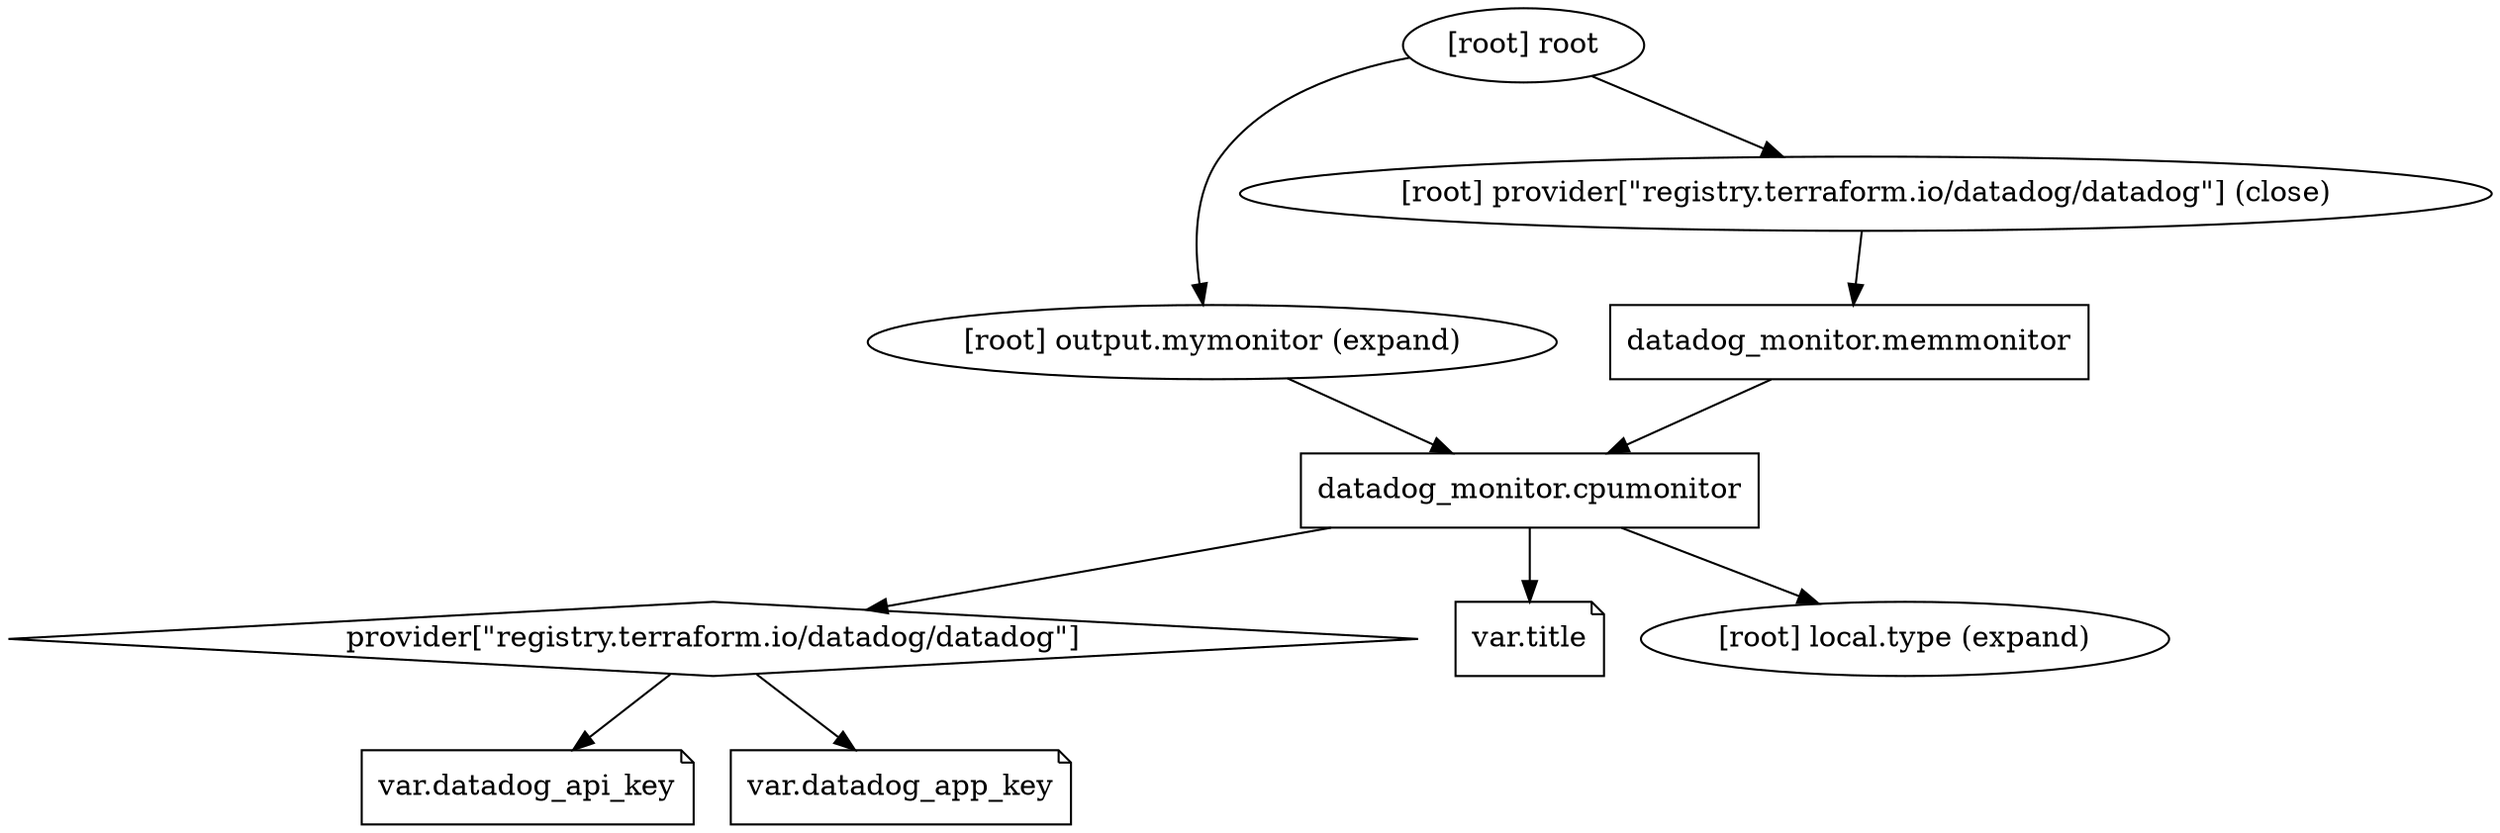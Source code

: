 
digraph {
	compound = "true"
	newrank = "true"
	subgraph "root" {
		"[root] datadog_monitor.cpumonitor (expand)" [label = "datadog_monitor.cpumonitor", shape = "box"]
		"[root] datadog_monitor.memmonitor (expand)" [label = "datadog_monitor.memmonitor", shape = "box"]
		"[root] provider[\"registry.terraform.io/datadog/datadog\"]" [label = "provider[\"registry.terraform.io/datadog/datadog\"]", shape = "diamond"]
		"[root] var.datadog_api_key" [label = "var.datadog_api_key", shape = "note"]
		"[root] var.datadog_app_key" [label = "var.datadog_app_key", shape = "note"]
		"[root] var.title" [label = "var.title", shape = "note"]
		"[root] datadog_monitor.cpumonitor (expand)" -> "[root] local.type (expand)"
		"[root] datadog_monitor.cpumonitor (expand)" -> "[root] provider[\"registry.terraform.io/datadog/datadog\"]"
		"[root] datadog_monitor.cpumonitor (expand)" -> "[root] var.title"
		"[root] datadog_monitor.memmonitor (expand)" -> "[root] datadog_monitor.cpumonitor (expand)"
		"[root] output.mymonitor (expand)" -> "[root] datadog_monitor.cpumonitor (expand)"
		"[root] provider[\"registry.terraform.io/datadog/datadog\"] (close)" -> "[root] datadog_monitor.memmonitor (expand)"
		"[root] provider[\"registry.terraform.io/datadog/datadog\"]" -> "[root] var.datadog_api_key"
		"[root] provider[\"registry.terraform.io/datadog/datadog\"]" -> "[root] var.datadog_app_key"
		"[root] root" -> "[root] output.mymonitor (expand)"
		"[root] root" -> "[root] provider[\"registry.terraform.io/datadog/datadog\"] (close)"
	}
}

